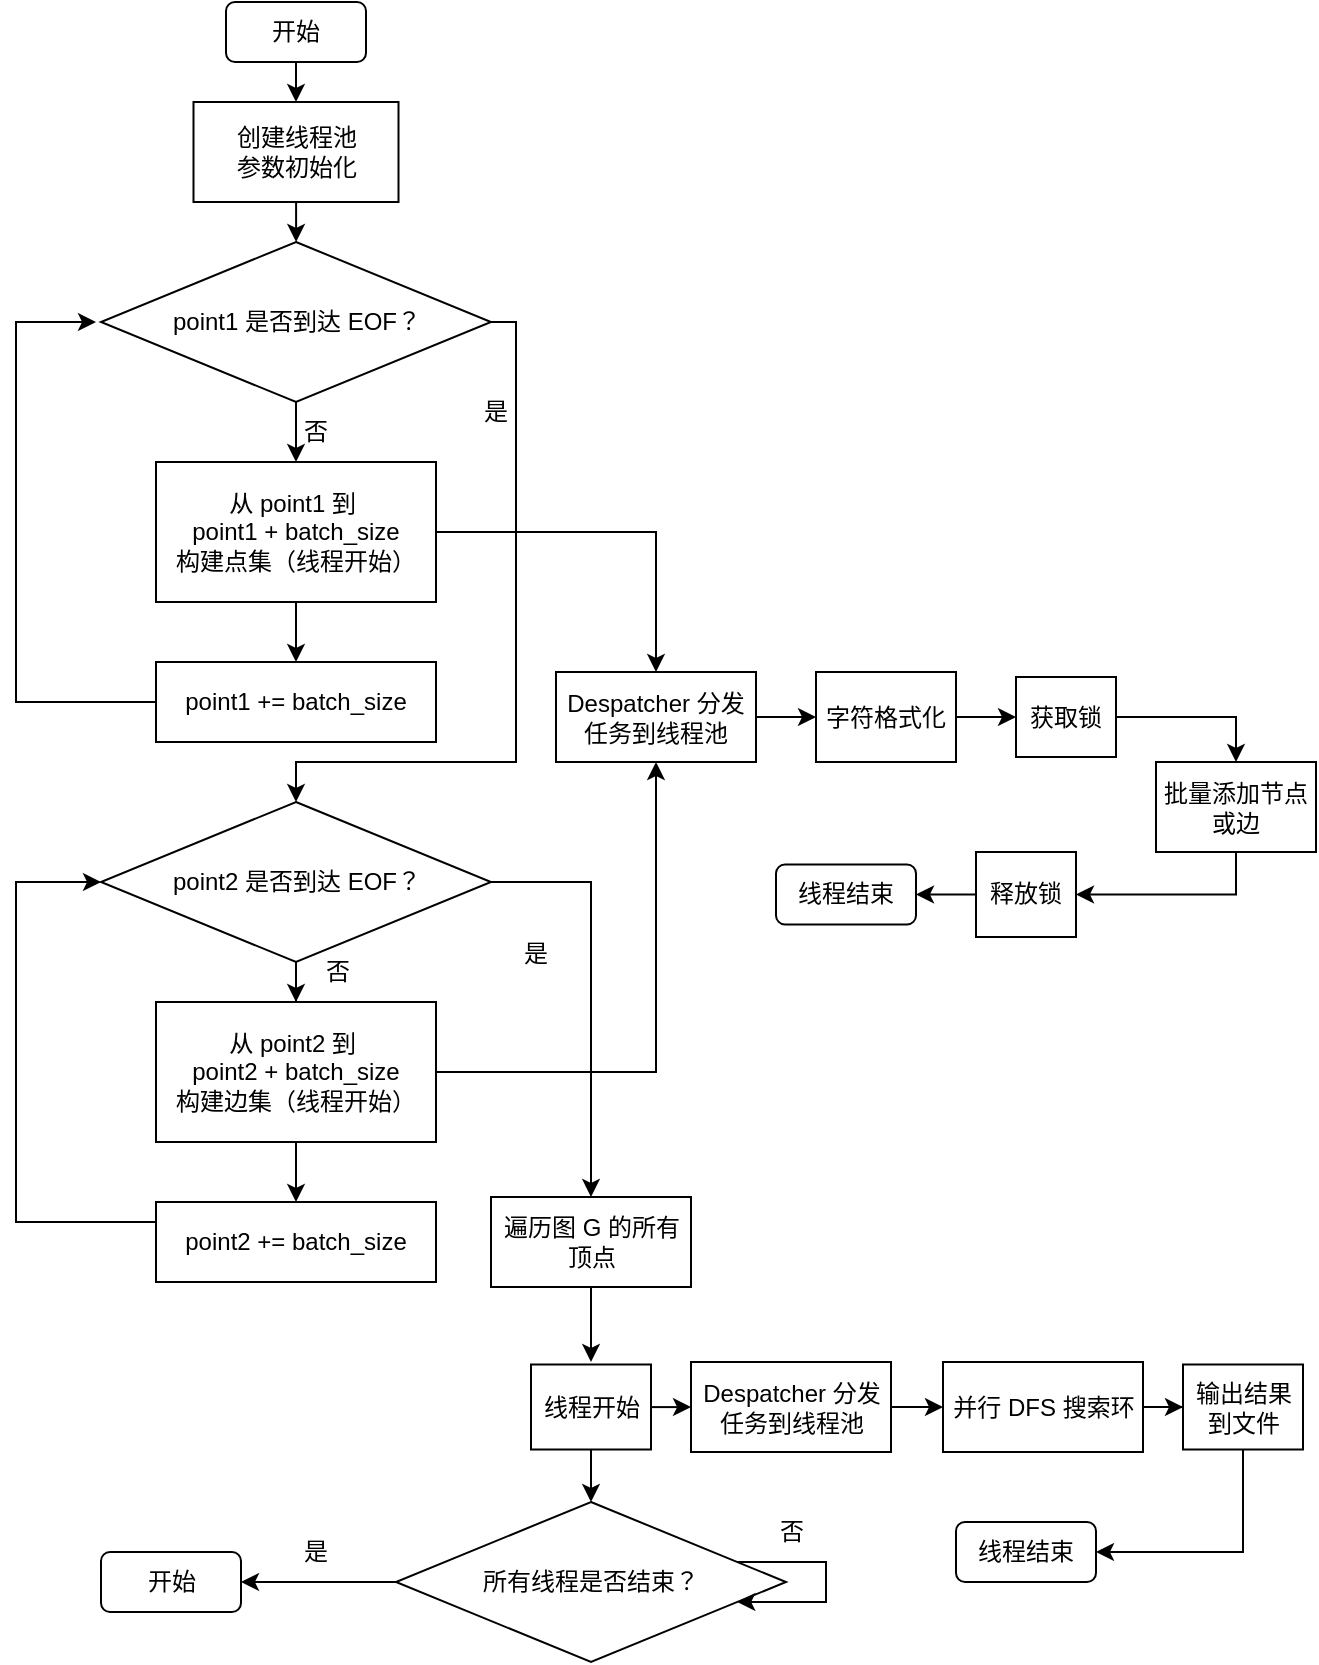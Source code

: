 <mxfile version="16.2.4" type="github">
  <diagram id="zbSymQNW7zjosG3z_Vuy" name="Page-1">
    <mxGraphModel dx="1140" dy="685" grid="1" gridSize="10" guides="1" tooltips="1" connect="1" arrows="1" fold="1" page="1" pageScale="1" pageWidth="827" pageHeight="1169" math="0" shadow="0">
      <root>
        <mxCell id="0" />
        <mxCell id="1" parent="0" />
        <mxCell id="6AxE83Xvaau8DeTZBo7b-11" style="edgeStyle=orthogonalEdgeStyle;rounded=0;orthogonalLoop=1;jettySize=auto;html=1;" edge="1" parent="1" source="6AxE83Xvaau8DeTZBo7b-1" target="6AxE83Xvaau8DeTZBo7b-9">
          <mxGeometry relative="1" as="geometry" />
        </mxCell>
        <mxCell id="6AxE83Xvaau8DeTZBo7b-15" style="edgeStyle=orthogonalEdgeStyle;rounded=0;orthogonalLoop=1;jettySize=auto;html=1;" edge="1" parent="1" source="6AxE83Xvaau8DeTZBo7b-1" target="6AxE83Xvaau8DeTZBo7b-14">
          <mxGeometry relative="1" as="geometry" />
        </mxCell>
        <mxCell id="6AxE83Xvaau8DeTZBo7b-1" value="从&amp;nbsp;point1&amp;nbsp;到&amp;nbsp;&lt;br&gt;point1 +&amp;nbsp;batch_size&lt;br&gt;构建点集（线程开始）" style="rounded=0;whiteSpace=wrap;html=1;" vertex="1" parent="1">
          <mxGeometry x="120" y="300" width="140" height="70" as="geometry" />
        </mxCell>
        <mxCell id="6AxE83Xvaau8DeTZBo7b-17" style="edgeStyle=orthogonalEdgeStyle;rounded=0;orthogonalLoop=1;jettySize=auto;html=1;" edge="1" parent="1" source="6AxE83Xvaau8DeTZBo7b-2" target="6AxE83Xvaau8DeTZBo7b-16">
          <mxGeometry relative="1" as="geometry" />
        </mxCell>
        <mxCell id="6AxE83Xvaau8DeTZBo7b-2" value="开始" style="rounded=1;whiteSpace=wrap;html=1;" vertex="1" parent="1">
          <mxGeometry x="155" y="70" width="70" height="30" as="geometry" />
        </mxCell>
        <mxCell id="6AxE83Xvaau8DeTZBo7b-4" style="edgeStyle=orthogonalEdgeStyle;rounded=0;orthogonalLoop=1;jettySize=auto;html=1;exitX=0.5;exitY=1;exitDx=0;exitDy=0;entryX=0.5;entryY=0;entryDx=0;entryDy=0;" edge="1" parent="1" source="6AxE83Xvaau8DeTZBo7b-3" target="6AxE83Xvaau8DeTZBo7b-1">
          <mxGeometry relative="1" as="geometry" />
        </mxCell>
        <mxCell id="6AxE83Xvaau8DeTZBo7b-47" style="edgeStyle=orthogonalEdgeStyle;rounded=0;orthogonalLoop=1;jettySize=auto;html=1;exitX=1;exitY=0.5;exitDx=0;exitDy=0;entryX=0.5;entryY=0;entryDx=0;entryDy=0;" edge="1" parent="1" source="6AxE83Xvaau8DeTZBo7b-3" target="6AxE83Xvaau8DeTZBo7b-36">
          <mxGeometry relative="1" as="geometry">
            <Array as="points">
              <mxPoint x="300" y="230" />
              <mxPoint x="300" y="450" />
              <mxPoint x="190" y="450" />
            </Array>
          </mxGeometry>
        </mxCell>
        <mxCell id="6AxE83Xvaau8DeTZBo7b-3" value="point1&amp;nbsp;是否到达 EOF？" style="rhombus;whiteSpace=wrap;html=1;" vertex="1" parent="1">
          <mxGeometry x="92.5" y="190" width="195" height="80" as="geometry" />
        </mxCell>
        <mxCell id="6AxE83Xvaau8DeTZBo7b-5" value="否" style="text;html=1;strokeColor=none;fillColor=none;align=center;verticalAlign=middle;whiteSpace=wrap;rounded=0;" vertex="1" parent="1">
          <mxGeometry x="170" y="270" width="60" height="30" as="geometry" />
        </mxCell>
        <mxCell id="6AxE83Xvaau8DeTZBo7b-12" style="edgeStyle=orthogonalEdgeStyle;rounded=0;orthogonalLoop=1;jettySize=auto;html=1;" edge="1" parent="1" source="6AxE83Xvaau8DeTZBo7b-9">
          <mxGeometry relative="1" as="geometry">
            <mxPoint x="90" y="230" as="targetPoint" />
            <Array as="points">
              <mxPoint x="50" y="420" />
              <mxPoint x="50" y="230" />
            </Array>
          </mxGeometry>
        </mxCell>
        <mxCell id="6AxE83Xvaau8DeTZBo7b-9" value="&lt;span style=&quot;font-family: &amp;#34;helvetica&amp;#34;&quot;&gt;point1 +=&amp;nbsp;batch_size&lt;/span&gt;" style="rounded=0;whiteSpace=wrap;html=1;" vertex="1" parent="1">
          <mxGeometry x="120" y="400" width="140" height="40" as="geometry" />
        </mxCell>
        <mxCell id="6AxE83Xvaau8DeTZBo7b-20" style="edgeStyle=orthogonalEdgeStyle;rounded=0;orthogonalLoop=1;jettySize=auto;html=1;entryX=0;entryY=0.5;entryDx=0;entryDy=0;" edge="1" parent="1" source="6AxE83Xvaau8DeTZBo7b-14" target="6AxE83Xvaau8DeTZBo7b-19">
          <mxGeometry relative="1" as="geometry" />
        </mxCell>
        <mxCell id="6AxE83Xvaau8DeTZBo7b-14" value="&lt;font face=&quot;helvetica&quot;&gt;Despatcher&amp;nbsp;分发任务到线程池&lt;/font&gt;" style="rounded=0;whiteSpace=wrap;html=1;" vertex="1" parent="1">
          <mxGeometry x="320" y="405" width="100" height="45" as="geometry" />
        </mxCell>
        <mxCell id="6AxE83Xvaau8DeTZBo7b-18" style="edgeStyle=orthogonalEdgeStyle;rounded=0;orthogonalLoop=1;jettySize=auto;html=1;" edge="1" parent="1" source="6AxE83Xvaau8DeTZBo7b-16" target="6AxE83Xvaau8DeTZBo7b-3">
          <mxGeometry relative="1" as="geometry" />
        </mxCell>
        <mxCell id="6AxE83Xvaau8DeTZBo7b-16" value="&lt;font face=&quot;helvetica&quot;&gt;创建线程池&lt;br&gt;参数初始化&lt;br&gt;&lt;/font&gt;" style="rounded=0;whiteSpace=wrap;html=1;" vertex="1" parent="1">
          <mxGeometry x="138.75" y="120" width="102.5" height="50" as="geometry" />
        </mxCell>
        <mxCell id="6AxE83Xvaau8DeTZBo7b-45" style="edgeStyle=orthogonalEdgeStyle;rounded=0;orthogonalLoop=1;jettySize=auto;html=1;entryX=0;entryY=0.5;entryDx=0;entryDy=0;" edge="1" parent="1" source="6AxE83Xvaau8DeTZBo7b-19" target="6AxE83Xvaau8DeTZBo7b-24">
          <mxGeometry relative="1" as="geometry" />
        </mxCell>
        <mxCell id="6AxE83Xvaau8DeTZBo7b-19" value="&lt;font face=&quot;helvetica&quot;&gt;字符格式化&lt;/font&gt;" style="rounded=0;whiteSpace=wrap;html=1;" vertex="1" parent="1">
          <mxGeometry x="450" y="405" width="70" height="45" as="geometry" />
        </mxCell>
        <mxCell id="6AxE83Xvaau8DeTZBo7b-41" style="edgeStyle=orthogonalEdgeStyle;rounded=0;orthogonalLoop=1;jettySize=auto;html=1;exitX=0.5;exitY=1;exitDx=0;exitDy=0;entryX=1;entryY=0.5;entryDx=0;entryDy=0;" edge="1" parent="1" source="6AxE83Xvaau8DeTZBo7b-23" target="6AxE83Xvaau8DeTZBo7b-26">
          <mxGeometry relative="1" as="geometry" />
        </mxCell>
        <mxCell id="6AxE83Xvaau8DeTZBo7b-23" value="&lt;font face=&quot;helvetica&quot;&gt;批量添加节点或边&lt;/font&gt;" style="rounded=0;whiteSpace=wrap;html=1;" vertex="1" parent="1">
          <mxGeometry x="620" y="450" width="80" height="45" as="geometry" />
        </mxCell>
        <mxCell id="6AxE83Xvaau8DeTZBo7b-39" style="edgeStyle=orthogonalEdgeStyle;rounded=0;orthogonalLoop=1;jettySize=auto;html=1;exitX=1;exitY=0.5;exitDx=0;exitDy=0;entryX=0.5;entryY=0;entryDx=0;entryDy=0;" edge="1" parent="1" source="6AxE83Xvaau8DeTZBo7b-24" target="6AxE83Xvaau8DeTZBo7b-23">
          <mxGeometry relative="1" as="geometry" />
        </mxCell>
        <mxCell id="6AxE83Xvaau8DeTZBo7b-24" value="&lt;font face=&quot;helvetica&quot;&gt;获取锁&lt;/font&gt;" style="rounded=0;whiteSpace=wrap;html=1;" vertex="1" parent="1">
          <mxGeometry x="550" y="407.5" width="50" height="40" as="geometry" />
        </mxCell>
        <mxCell id="6AxE83Xvaau8DeTZBo7b-44" style="edgeStyle=orthogonalEdgeStyle;rounded=0;orthogonalLoop=1;jettySize=auto;html=1;entryX=1;entryY=0.5;entryDx=0;entryDy=0;" edge="1" parent="1" source="6AxE83Xvaau8DeTZBo7b-26" target="6AxE83Xvaau8DeTZBo7b-28">
          <mxGeometry relative="1" as="geometry" />
        </mxCell>
        <mxCell id="6AxE83Xvaau8DeTZBo7b-26" value="&lt;font face=&quot;helvetica&quot;&gt;释放锁&lt;/font&gt;" style="rounded=0;whiteSpace=wrap;html=1;" vertex="1" parent="1">
          <mxGeometry x="530" y="495" width="50" height="42.5" as="geometry" />
        </mxCell>
        <mxCell id="6AxE83Xvaau8DeTZBo7b-28" value="线程结束" style="rounded=1;whiteSpace=wrap;html=1;" vertex="1" parent="1">
          <mxGeometry x="430" y="501.25" width="70" height="30" as="geometry" />
        </mxCell>
        <mxCell id="6AxE83Xvaau8DeTZBo7b-33" style="edgeStyle=orthogonalEdgeStyle;rounded=0;orthogonalLoop=1;jettySize=auto;html=1;exitX=0.5;exitY=1;exitDx=0;exitDy=0;" edge="1" parent="1" source="6AxE83Xvaau8DeTZBo7b-28" target="6AxE83Xvaau8DeTZBo7b-28">
          <mxGeometry relative="1" as="geometry" />
        </mxCell>
        <mxCell id="6AxE83Xvaau8DeTZBo7b-49" style="edgeStyle=orthogonalEdgeStyle;rounded=0;orthogonalLoop=1;jettySize=auto;html=1;exitX=0.5;exitY=1;exitDx=0;exitDy=0;" edge="1" parent="1" source="6AxE83Xvaau8DeTZBo7b-36" target="6AxE83Xvaau8DeTZBo7b-48">
          <mxGeometry relative="1" as="geometry" />
        </mxCell>
        <mxCell id="6AxE83Xvaau8DeTZBo7b-65" style="edgeStyle=orthogonalEdgeStyle;rounded=0;orthogonalLoop=1;jettySize=auto;html=1;exitX=1;exitY=0.5;exitDx=0;exitDy=0;entryX=0.5;entryY=0;entryDx=0;entryDy=0;" edge="1" parent="1" source="6AxE83Xvaau8DeTZBo7b-36" target="6AxE83Xvaau8DeTZBo7b-64">
          <mxGeometry relative="1" as="geometry" />
        </mxCell>
        <mxCell id="6AxE83Xvaau8DeTZBo7b-36" value="point2 是否到达 EOF？" style="rhombus;whiteSpace=wrap;html=1;" vertex="1" parent="1">
          <mxGeometry x="92.5" y="470" width="195" height="80" as="geometry" />
        </mxCell>
        <mxCell id="6AxE83Xvaau8DeTZBo7b-38" value="是" style="text;html=1;strokeColor=none;fillColor=none;align=center;verticalAlign=middle;whiteSpace=wrap;rounded=0;" vertex="1" parent="1">
          <mxGeometry x="260" y="260" width="60" height="30" as="geometry" />
        </mxCell>
        <mxCell id="6AxE83Xvaau8DeTZBo7b-50" style="edgeStyle=orthogonalEdgeStyle;rounded=0;orthogonalLoop=1;jettySize=auto;html=1;entryX=0.5;entryY=1;entryDx=0;entryDy=0;" edge="1" parent="1" source="6AxE83Xvaau8DeTZBo7b-48" target="6AxE83Xvaau8DeTZBo7b-14">
          <mxGeometry relative="1" as="geometry" />
        </mxCell>
        <mxCell id="6AxE83Xvaau8DeTZBo7b-52" style="edgeStyle=orthogonalEdgeStyle;rounded=0;orthogonalLoop=1;jettySize=auto;html=1;entryX=0.5;entryY=0;entryDx=0;entryDy=0;" edge="1" parent="1" source="6AxE83Xvaau8DeTZBo7b-48" target="6AxE83Xvaau8DeTZBo7b-51">
          <mxGeometry relative="1" as="geometry" />
        </mxCell>
        <mxCell id="6AxE83Xvaau8DeTZBo7b-48" value="从&amp;nbsp;point2&amp;nbsp;到&amp;nbsp;&lt;br&gt;point2 +&amp;nbsp;batch_size&lt;br&gt;构建边集（线程开始）" style="rounded=0;whiteSpace=wrap;html=1;" vertex="1" parent="1">
          <mxGeometry x="120" y="570" width="140" height="70" as="geometry" />
        </mxCell>
        <mxCell id="6AxE83Xvaau8DeTZBo7b-53" style="edgeStyle=orthogonalEdgeStyle;rounded=0;orthogonalLoop=1;jettySize=auto;html=1;entryX=0;entryY=0.5;entryDx=0;entryDy=0;" edge="1" parent="1" source="6AxE83Xvaau8DeTZBo7b-51" target="6AxE83Xvaau8DeTZBo7b-36">
          <mxGeometry relative="1" as="geometry">
            <Array as="points">
              <mxPoint x="50" y="680" />
              <mxPoint x="50" y="510" />
            </Array>
          </mxGeometry>
        </mxCell>
        <mxCell id="6AxE83Xvaau8DeTZBo7b-51" value="&lt;span style=&quot;font-family: &amp;#34;helvetica&amp;#34;&quot;&gt;point2 +=&amp;nbsp;batch_size&lt;/span&gt;" style="rounded=0;whiteSpace=wrap;html=1;" vertex="1" parent="1">
          <mxGeometry x="120" y="670" width="140" height="40" as="geometry" />
        </mxCell>
        <mxCell id="6AxE83Xvaau8DeTZBo7b-54" value="否" style="text;html=1;strokeColor=none;fillColor=none;align=center;verticalAlign=middle;whiteSpace=wrap;rounded=0;" vertex="1" parent="1">
          <mxGeometry x="181.25" y="540" width="60" height="30" as="geometry" />
        </mxCell>
        <mxCell id="6AxE83Xvaau8DeTZBo7b-57" value="是" style="text;html=1;strokeColor=none;fillColor=none;align=center;verticalAlign=middle;whiteSpace=wrap;rounded=0;" vertex="1" parent="1">
          <mxGeometry x="280" y="531.25" width="60" height="30" as="geometry" />
        </mxCell>
        <mxCell id="6AxE83Xvaau8DeTZBo7b-66" style="edgeStyle=orthogonalEdgeStyle;rounded=0;orthogonalLoop=1;jettySize=auto;html=1;entryX=0.5;entryY=0;entryDx=0;entryDy=0;" edge="1" parent="1" source="6AxE83Xvaau8DeTZBo7b-64">
          <mxGeometry relative="1" as="geometry">
            <mxPoint x="337.5" y="750" as="targetPoint" />
          </mxGeometry>
        </mxCell>
        <mxCell id="6AxE83Xvaau8DeTZBo7b-64" value="&lt;font face=&quot;helvetica&quot;&gt;遍历图 G&amp;nbsp;的所有顶点&lt;/font&gt;" style="rounded=0;whiteSpace=wrap;html=1;" vertex="1" parent="1">
          <mxGeometry x="287.5" y="667.5" width="100" height="45" as="geometry" />
        </mxCell>
        <mxCell id="6AxE83Xvaau8DeTZBo7b-67" style="edgeStyle=orthogonalEdgeStyle;rounded=0;orthogonalLoop=1;jettySize=auto;html=1;entryX=0;entryY=0.5;entryDx=0;entryDy=0;" edge="1" parent="1" source="6AxE83Xvaau8DeTZBo7b-68" target="6AxE83Xvaau8DeTZBo7b-70">
          <mxGeometry relative="1" as="geometry" />
        </mxCell>
        <mxCell id="6AxE83Xvaau8DeTZBo7b-68" value="&lt;font face=&quot;helvetica&quot;&gt;Despatcher&amp;nbsp;分发任务到线程池&lt;/font&gt;" style="rounded=0;whiteSpace=wrap;html=1;" vertex="1" parent="1">
          <mxGeometry x="387.5" y="750" width="100" height="45" as="geometry" />
        </mxCell>
        <mxCell id="6AxE83Xvaau8DeTZBo7b-69" style="edgeStyle=orthogonalEdgeStyle;rounded=0;orthogonalLoop=1;jettySize=auto;html=1;entryX=0;entryY=0.5;entryDx=0;entryDy=0;" edge="1" parent="1" source="6AxE83Xvaau8DeTZBo7b-70" target="6AxE83Xvaau8DeTZBo7b-72">
          <mxGeometry relative="1" as="geometry" />
        </mxCell>
        <mxCell id="6AxE83Xvaau8DeTZBo7b-70" value="&lt;font face=&quot;helvetica&quot;&gt;并行 DFS&amp;nbsp;搜索环&lt;/font&gt;" style="rounded=0;whiteSpace=wrap;html=1;" vertex="1" parent="1">
          <mxGeometry x="513.5" y="750" width="100" height="45" as="geometry" />
        </mxCell>
        <mxCell id="6AxE83Xvaau8DeTZBo7b-76" style="edgeStyle=orthogonalEdgeStyle;rounded=0;orthogonalLoop=1;jettySize=auto;html=1;entryX=1;entryY=0.5;entryDx=0;entryDy=0;" edge="1" parent="1" source="6AxE83Xvaau8DeTZBo7b-72" target="6AxE83Xvaau8DeTZBo7b-73">
          <mxGeometry relative="1" as="geometry">
            <Array as="points">
              <mxPoint x="664" y="845" />
            </Array>
          </mxGeometry>
        </mxCell>
        <mxCell id="6AxE83Xvaau8DeTZBo7b-72" value="&lt;font face=&quot;helvetica&quot;&gt;输出结果到文件&lt;/font&gt;" style="rounded=0;whiteSpace=wrap;html=1;" vertex="1" parent="1">
          <mxGeometry x="633.5" y="751.25" width="60" height="42.5" as="geometry" />
        </mxCell>
        <mxCell id="6AxE83Xvaau8DeTZBo7b-73" value="线程结束" style="rounded=1;whiteSpace=wrap;html=1;" vertex="1" parent="1">
          <mxGeometry x="520" y="830" width="70" height="30" as="geometry" />
        </mxCell>
        <mxCell id="6AxE83Xvaau8DeTZBo7b-75" style="edgeStyle=orthogonalEdgeStyle;rounded=0;orthogonalLoop=1;jettySize=auto;html=1;entryX=0;entryY=0.5;entryDx=0;entryDy=0;" edge="1" parent="1" source="6AxE83Xvaau8DeTZBo7b-74" target="6AxE83Xvaau8DeTZBo7b-68">
          <mxGeometry relative="1" as="geometry" />
        </mxCell>
        <mxCell id="6AxE83Xvaau8DeTZBo7b-79" style="edgeStyle=orthogonalEdgeStyle;rounded=0;orthogonalLoop=1;jettySize=auto;html=1;entryX=0.5;entryY=0;entryDx=0;entryDy=0;" edge="1" parent="1" source="6AxE83Xvaau8DeTZBo7b-74" target="6AxE83Xvaau8DeTZBo7b-78">
          <mxGeometry relative="1" as="geometry" />
        </mxCell>
        <mxCell id="6AxE83Xvaau8DeTZBo7b-74" value="&lt;font face=&quot;helvetica&quot;&gt;线程开始&lt;/font&gt;" style="rounded=0;whiteSpace=wrap;html=1;" vertex="1" parent="1">
          <mxGeometry x="307.5" y="751.25" width="60" height="42.5" as="geometry" />
        </mxCell>
        <mxCell id="6AxE83Xvaau8DeTZBo7b-85" style="edgeStyle=orthogonalEdgeStyle;rounded=0;orthogonalLoop=1;jettySize=auto;html=1;exitX=0;exitY=0.5;exitDx=0;exitDy=0;" edge="1" parent="1" source="6AxE83Xvaau8DeTZBo7b-78" target="6AxE83Xvaau8DeTZBo7b-84">
          <mxGeometry relative="1" as="geometry" />
        </mxCell>
        <mxCell id="6AxE83Xvaau8DeTZBo7b-78" value="所有线程是否结束？" style="rhombus;whiteSpace=wrap;html=1;" vertex="1" parent="1">
          <mxGeometry x="240" y="820" width="195" height="80" as="geometry" />
        </mxCell>
        <mxCell id="6AxE83Xvaau8DeTZBo7b-80" style="edgeStyle=orthogonalEdgeStyle;rounded=0;orthogonalLoop=1;jettySize=auto;html=1;" edge="1" parent="1" source="6AxE83Xvaau8DeTZBo7b-78" target="6AxE83Xvaau8DeTZBo7b-78">
          <mxGeometry relative="1" as="geometry" />
        </mxCell>
        <mxCell id="6AxE83Xvaau8DeTZBo7b-81" value="否" style="text;html=1;strokeColor=none;fillColor=none;align=center;verticalAlign=middle;whiteSpace=wrap;rounded=0;" vertex="1" parent="1">
          <mxGeometry x="407.5" y="820" width="60" height="30" as="geometry" />
        </mxCell>
        <mxCell id="6AxE83Xvaau8DeTZBo7b-83" value="是" style="text;html=1;strokeColor=none;fillColor=none;align=center;verticalAlign=middle;whiteSpace=wrap;rounded=0;" vertex="1" parent="1">
          <mxGeometry x="170" y="830" width="60" height="30" as="geometry" />
        </mxCell>
        <mxCell id="6AxE83Xvaau8DeTZBo7b-84" value="开始" style="rounded=1;whiteSpace=wrap;html=1;" vertex="1" parent="1">
          <mxGeometry x="92.5" y="845" width="70" height="30" as="geometry" />
        </mxCell>
      </root>
    </mxGraphModel>
  </diagram>
</mxfile>
